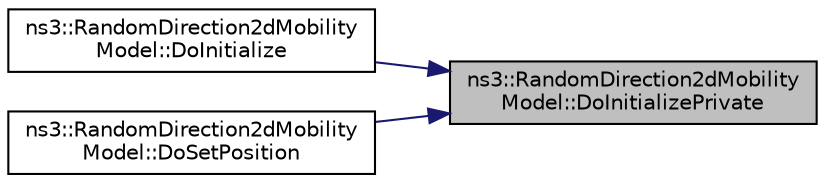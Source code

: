 digraph "ns3::RandomDirection2dMobilityModel::DoInitializePrivate"
{
 // LATEX_PDF_SIZE
  edge [fontname="Helvetica",fontsize="10",labelfontname="Helvetica",labelfontsize="10"];
  node [fontname="Helvetica",fontsize="10",shape=record];
  rankdir="RL";
  Node1 [label="ns3::RandomDirection2dMobility\lModel::DoInitializePrivate",height=0.2,width=0.4,color="black", fillcolor="grey75", style="filled", fontcolor="black",tooltip="Sets a new random direction and calls SetDirectionAndSpeed."];
  Node1 -> Node2 [dir="back",color="midnightblue",fontsize="10",style="solid",fontname="Helvetica"];
  Node2 [label="ns3::RandomDirection2dMobility\lModel::DoInitialize",height=0.2,width=0.4,color="black", fillcolor="white", style="filled",URL="$classns3_1_1_random_direction2d_mobility_model.html#acda447352283b800003b657128927cc6",tooltip="Initialize() implementation."];
  Node1 -> Node3 [dir="back",color="midnightblue",fontsize="10",style="solid",fontname="Helvetica"];
  Node3 [label="ns3::RandomDirection2dMobility\lModel::DoSetPosition",height=0.2,width=0.4,color="black", fillcolor="white", style="filled",URL="$classns3_1_1_random_direction2d_mobility_model.html#ae35094b50443320f1ebab5beed22cc34",tooltip=" "];
}
